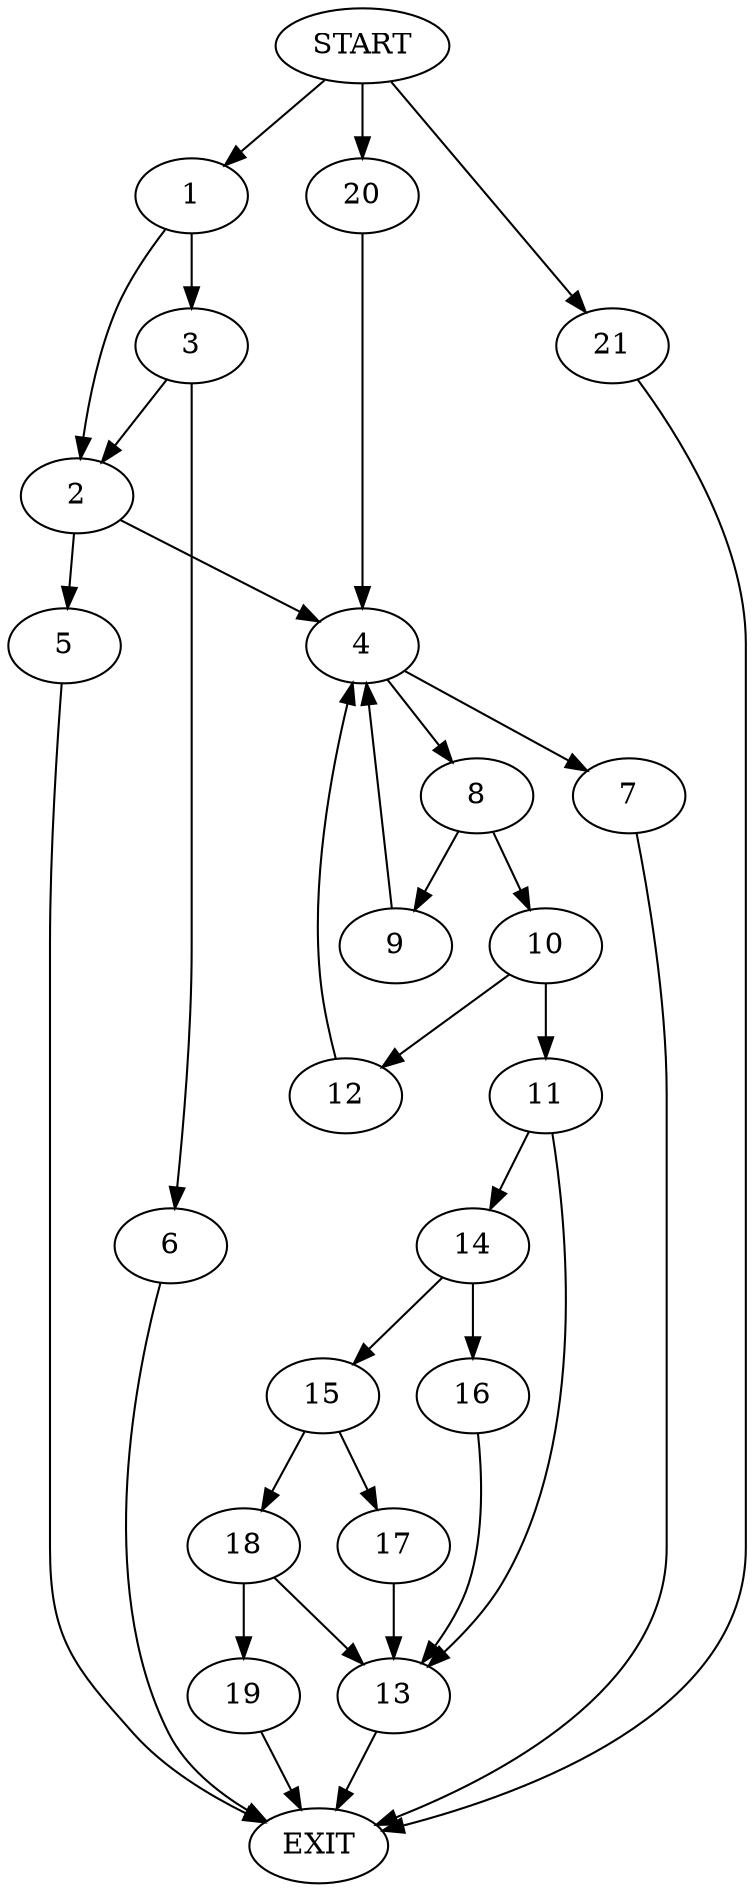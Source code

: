 digraph {
0 [label="START"]
22 [label="EXIT"]
0 -> 1
1 -> 2
1 -> 3
2 -> 4
2 -> 5
3 -> 2
3 -> 6
6 -> 22
4 -> 7
4 -> 8
5 -> 22
8 -> 9
8 -> 10
7 -> 22
9 -> 4
10 -> 11
10 -> 12
11 -> 13
11 -> 14
12 -> 4
13 -> 22
14 -> 15
14 -> 16
15 -> 17
15 -> 18
16 -> 13
18 -> 13
18 -> 19
17 -> 13
19 -> 22
0 -> 20
20 -> 4
0 -> 21
21 -> 22
}

